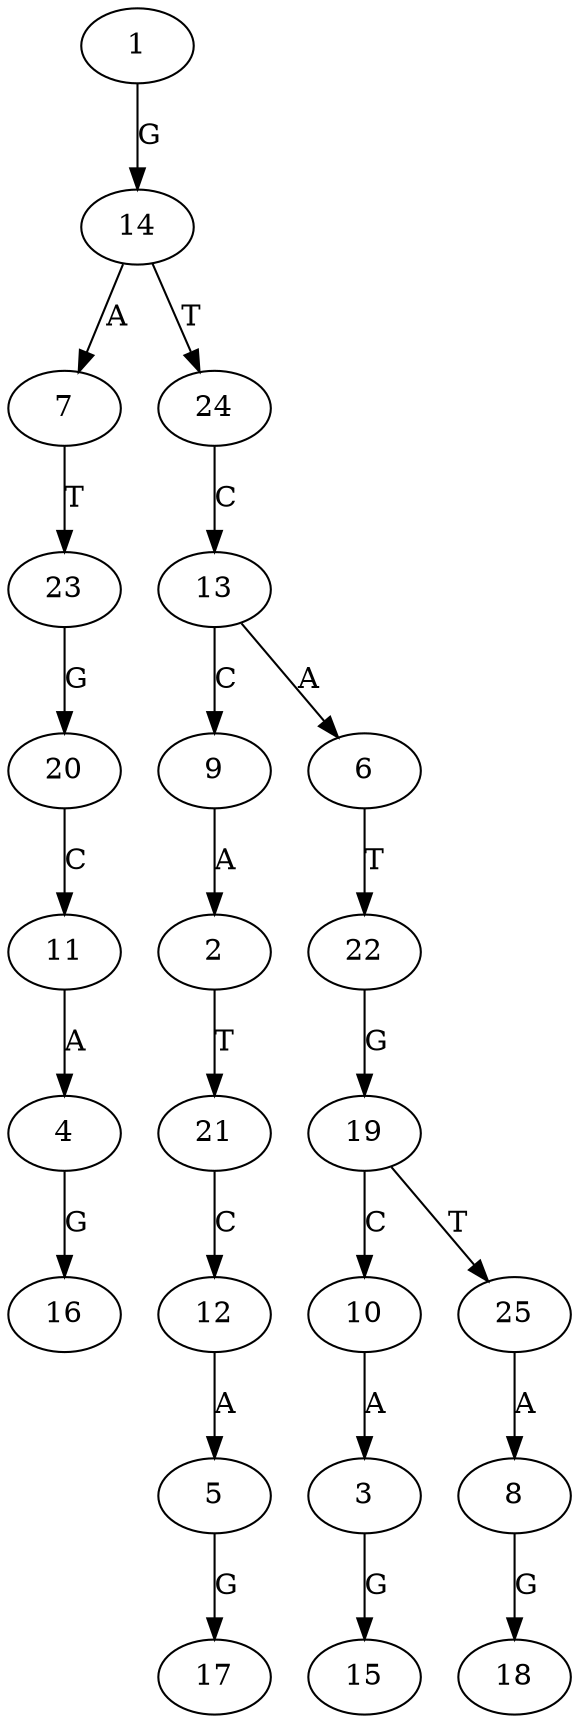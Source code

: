 strict digraph  {
	9 -> 2 [label=A];
	10 -> 3 [label=A];
	11 -> 4 [label=A];
	12 -> 5 [label=A];
	13 -> 6 [label=A];
	14 -> 7 [label=A];
	25 -> 8 [label=A];
	13 -> 9 [label=C];
	19 -> 10 [label=C];
	20 -> 11 [label=C];
	21 -> 12 [label=C];
	24 -> 13 [label=C];
	1 -> 14 [label=G];
	3 -> 15 [label=G];
	4 -> 16 [label=G];
	5 -> 17 [label=G];
	8 -> 18 [label=G];
	22 -> 19 [label=G];
	23 -> 20 [label=G];
	2 -> 21 [label=T];
	6 -> 22 [label=T];
	7 -> 23 [label=T];
	14 -> 24 [label=T];
	19 -> 25 [label=T];
}
